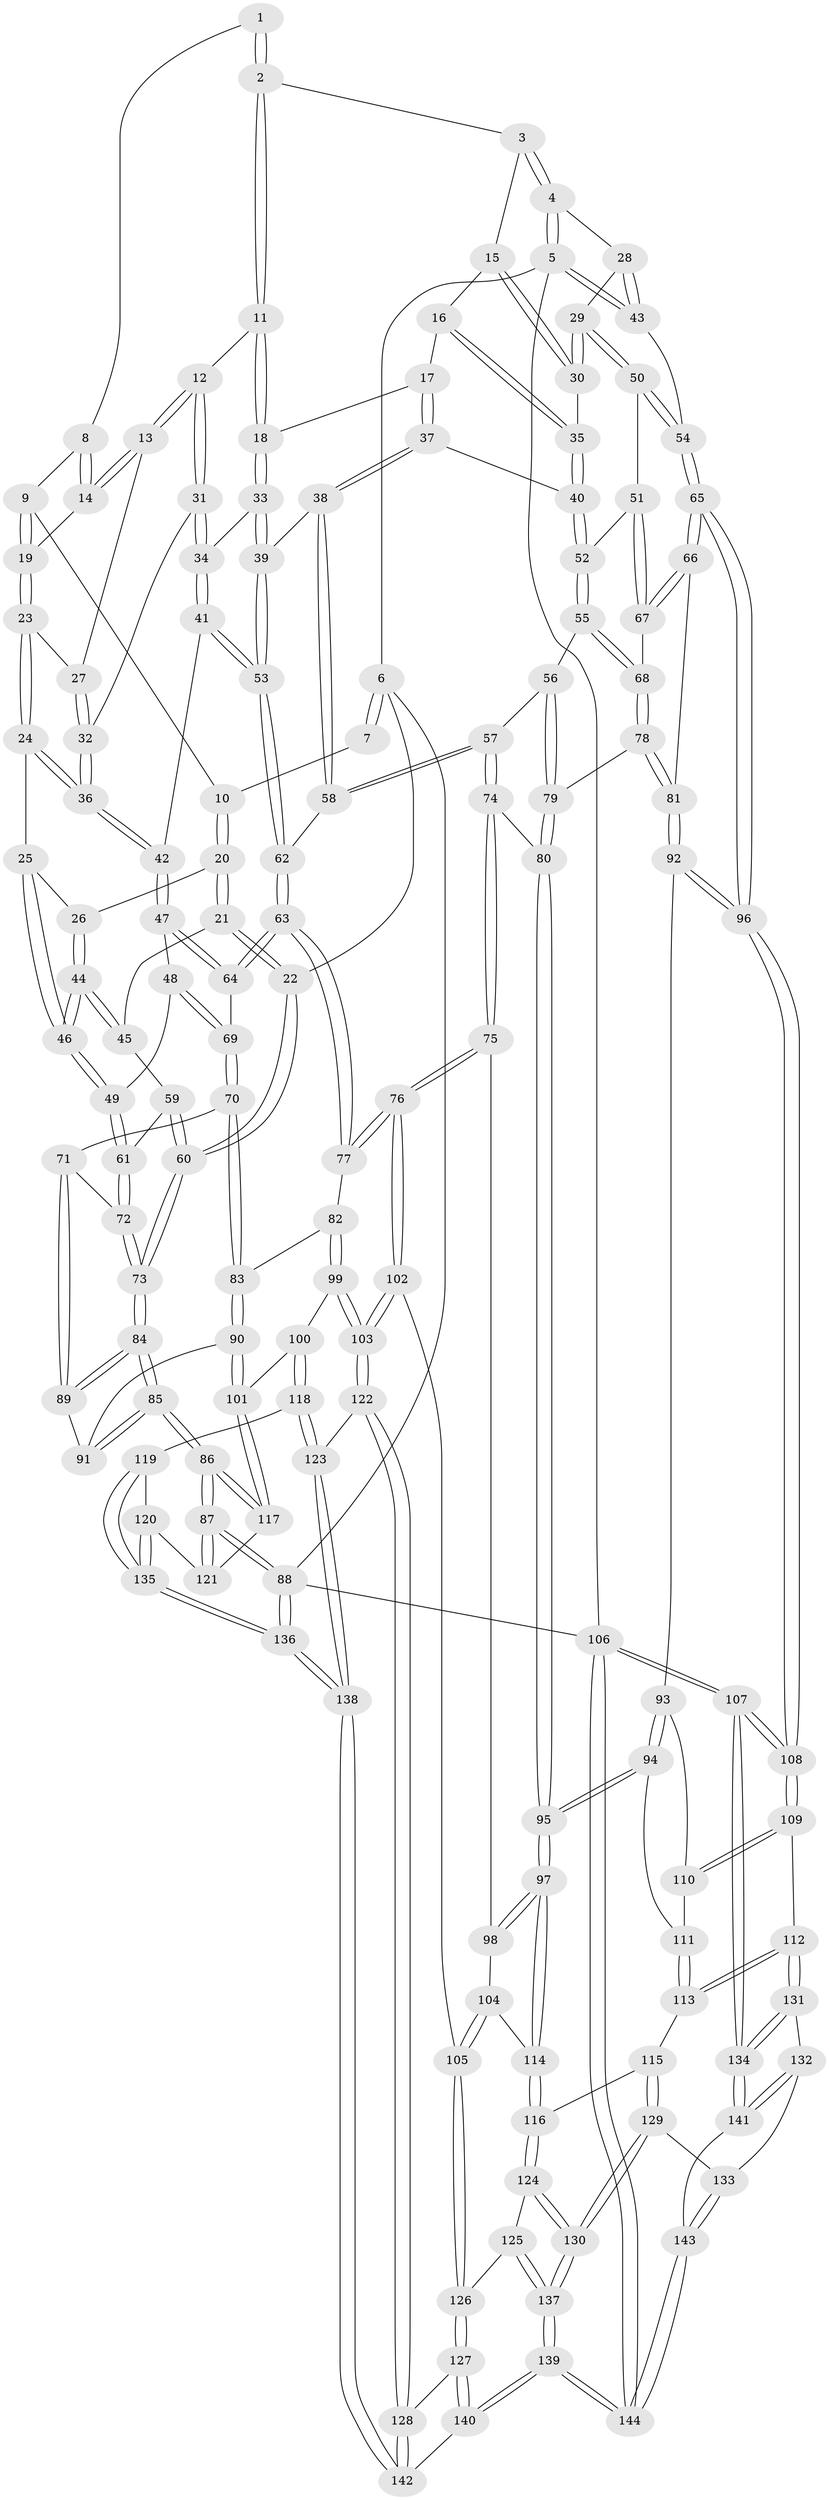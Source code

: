 // coarse degree distribution, {3: 0.12359550561797752, 5: 0.3707865168539326, 4: 0.42696629213483145, 6: 0.06741573033707865, 2: 0.011235955056179775}
// Generated by graph-tools (version 1.1) at 2025/42/03/06/25 10:42:29]
// undirected, 144 vertices, 357 edges
graph export_dot {
graph [start="1"]
  node [color=gray90,style=filled];
  1 [pos="+0.33206637841173103+0"];
  2 [pos="+0.4581660416197948+0"];
  3 [pos="+0.6726589267867696+0"];
  4 [pos="+1+0"];
  5 [pos="+1+0"];
  6 [pos="+0+0"];
  7 [pos="+0.10903977815345445+0"];
  8 [pos="+0.326300645020031+0"];
  9 [pos="+0.25962474867813984+0.06082280731867541"];
  10 [pos="+0.2165852141730141+0.06855326273070188"];
  11 [pos="+0.47778453106792873+0.04566147520879442"];
  12 [pos="+0.39469363305390165+0.09728313854542488"];
  13 [pos="+0.3627310355175308+0.08922449063071655"];
  14 [pos="+0.3458105482776475+0.07691688883816922"];
  15 [pos="+0.6701041382328655+0.0451006222177162"];
  16 [pos="+0.6471776078102558+0.07085175467788182"];
  17 [pos="+0.5700721908902879+0.11917910441241018"];
  18 [pos="+0.5334907845435503+0.11423096785731389"];
  19 [pos="+0.2929836878046334+0.09488546297237958"];
  20 [pos="+0.15892933881462457+0.13492625240339476"];
  21 [pos="+0.034277029876091186+0.11188263847361363"];
  22 [pos="+0+0"];
  23 [pos="+0.2733958830458702+0.14746346368664903"];
  24 [pos="+0.2595107556256006+0.1738629742886559"];
  25 [pos="+0.24499313767368058+0.173749107445172"];
  26 [pos="+0.17743757002828484+0.14903707070310945"];
  27 [pos="+0.3459246149463132+0.13051049195256323"];
  28 [pos="+0.8891948355455925+0.09257660499692306"];
  29 [pos="+0.8431622179901527+0.14875540997672326"];
  30 [pos="+0.8223234139986482+0.14238769976033"];
  31 [pos="+0.4017146349990561+0.13318841875712115"];
  32 [pos="+0.34379752571499467+0.17727842051279002"];
  33 [pos="+0.46866005535057853+0.19624856175909633"];
  34 [pos="+0.446672646172224+0.20045517725658218"];
  35 [pos="+0.6855831113925891+0.18597862915962107"];
  36 [pos="+0.32159080094948816+0.22190912243681984"];
  37 [pos="+0.6117791766183892+0.2246093265232847"];
  38 [pos="+0.550946776384634+0.2821678505650413"];
  39 [pos="+0.5256009742731657+0.2614271882446212"];
  40 [pos="+0.6542826697310719+0.23253780415254988"];
  41 [pos="+0.37833753258786007+0.2595102417993291"];
  42 [pos="+0.3413983047401028+0.2554303983183857"];
  43 [pos="+1+0.3803117137908526"];
  44 [pos="+0.16926747824190203+0.29821962771758004"];
  45 [pos="+0.0811893277887979+0.23875672349423888"];
  46 [pos="+0.19130374813229764+0.3291920510928828"];
  47 [pos="+0.31600367483949354+0.2845899500159154"];
  48 [pos="+0.21016107059157516+0.3387200461664508"];
  49 [pos="+0.19150119270072719+0.32972053499683357"];
  50 [pos="+0.8474923987814676+0.21166060940357082"];
  51 [pos="+0.8012141595304496+0.2823950782969454"];
  52 [pos="+0.7249697579774615+0.30943087487199533"];
  53 [pos="+0.4078107344695493+0.2993849078255474"];
  54 [pos="+1+0.4005804525961173"];
  55 [pos="+0.6874407363900535+0.3722754115596806"];
  56 [pos="+0.6359039864221808+0.405880897776141"];
  57 [pos="+0.6045711596014385+0.41290146766237534"];
  58 [pos="+0.5462786103768185+0.3686511072475703"];
  59 [pos="+0.05552522758915078+0.3027817888932843"];
  60 [pos="+0+0.3592132934415163"];
  61 [pos="+0.10089407976649932+0.3788525337709331"];
  62 [pos="+0.4519080685926359+0.38078106363247044"];
  63 [pos="+0.3685949377509134+0.4787945694781134"];
  64 [pos="+0.36029549932492977+0.4726037088842349"];
  65 [pos="+1+0.41825561649348203"];
  66 [pos="+1+0.43605051926867966"];
  67 [pos="+0.88035727898144+0.43055184294041016"];
  68 [pos="+0.823797666582855+0.47341253619664836"];
  69 [pos="+0.2462728903229698+0.42436531017527024"];
  70 [pos="+0.14100199014614845+0.5229772229518468"];
  71 [pos="+0.11992958429016154+0.5235892600527214"];
  72 [pos="+0.06514138202966695+0.4328596672352623"];
  73 [pos="+0+0.3884325345658036"];
  74 [pos="+0.5651331530597147+0.5687466691052472"];
  75 [pos="+0.5629305479395013+0.5711090196519025"];
  76 [pos="+0.5117258958066147+0.5892250974543494"];
  77 [pos="+0.3693109811229485+0.48295906269893035"];
  78 [pos="+0.7883476860113963+0.5492144958125658"];
  79 [pos="+0.7664754735047241+0.5583199729522365"];
  80 [pos="+0.754976325563062+0.5695257217149668"];
  81 [pos="+0.8615540348555762+0.5991451692444877"];
  82 [pos="+0.28896954783994666+0.5979133867776933"];
  83 [pos="+0.22440194175638115+0.5782677879123727"];
  84 [pos="+0+0.6011975982764132"];
  85 [pos="+0+0.8112060888509561"];
  86 [pos="+0+1"];
  87 [pos="+0+1"];
  88 [pos="+0+1"];
  89 [pos="+0.06541012430740158+0.6022951556617371"];
  90 [pos="+0.1217095520794029+0.7197564724408173"];
  91 [pos="+0.11392794901642192+0.7129282726988362"];
  92 [pos="+0.8916380053543945+0.6422480896539599"];
  93 [pos="+0.8916094001753158+0.6456418523327226"];
  94 [pos="+0.7479027105843027+0.7150842005027478"];
  95 [pos="+0.7294035283265317+0.7222337401010975"];
  96 [pos="+1+0.48363053291771296"];
  97 [pos="+0.7209991413490496+0.7377736930144978"];
  98 [pos="+0.6093570601415745+0.6376820780736444"];
  99 [pos="+0.30007191404547734+0.6578951514336853"];
  100 [pos="+0.17601120811406798+0.7553875140236883"];
  101 [pos="+0.13856624163411255+0.7414858047987619"];
  102 [pos="+0.44571341272657883+0.739527354752903"];
  103 [pos="+0.42740496865220645+0.7453046467616593"];
  104 [pos="+0.582040587922929+0.7405401890199862"];
  105 [pos="+0.48717679171452927+0.7636300181843741"];
  106 [pos="+1+1"];
  107 [pos="+1+0.9390841008578615"];
  108 [pos="+1+0.7618678125393256"];
  109 [pos="+0.9867286867340597+0.7557528952323294"];
  110 [pos="+0.8943119481575033+0.6528421446490567"];
  111 [pos="+0.8655354482374925+0.7092957424484291"];
  112 [pos="+0.8828644658799454+0.8196140045119854"];
  113 [pos="+0.8436687256332427+0.8109099082465029"];
  114 [pos="+0.7199736576370807+0.7528308949081873"];
  115 [pos="+0.8195566877896613+0.8121555485436852"];
  116 [pos="+0.7271490385468334+0.7792118705656991"];
  117 [pos="+0.08219025373742174+0.8097228413652766"];
  118 [pos="+0.23067036761831605+0.8482700818406863"];
  119 [pos="+0.21859942528170698+0.8617440931128801"];
  120 [pos="+0.1205790802951164+0.898396895176328"];
  121 [pos="+0.10196867044916344+0.8921669194398063"];
  122 [pos="+0.34976077075348044+0.8645106099457959"];
  123 [pos="+0.2970690248037126+0.8656442698594085"];
  124 [pos="+0.6931295085064662+0.8310805801321961"];
  125 [pos="+0.587652880831868+0.8668498020707637"];
  126 [pos="+0.5636019408701721+0.8665983183736037"];
  127 [pos="+0.5520367785574594+0.8863367235942482"];
  128 [pos="+0.4005390385368274+0.9588457236599652"];
  129 [pos="+0.8081961424888596+0.931636355252687"];
  130 [pos="+0.7318688149041614+0.9987641199739421"];
  131 [pos="+0.9016670252399622+0.867223905271219"];
  132 [pos="+0.8969258306416693+0.9180913744498971"];
  133 [pos="+0.8879414429807038+0.9432198855787856"];
  134 [pos="+1+0.9275999912385264"];
  135 [pos="+0.14123849757761944+1"];
  136 [pos="+0.10750206454038412+1"];
  137 [pos="+0.7074329108860286+1"];
  138 [pos="+0.14728399024435224+1"];
  139 [pos="+0.6971631268651428+1"];
  140 [pos="+0.561077483387183+1"];
  141 [pos="+1+0.9382863892367126"];
  142 [pos="+0.4243415121957411+1"];
  143 [pos="+0.8993453332548067+0.9816717124987024"];
  144 [pos="+0.8430627628641267+1"];
  1 -- 2;
  1 -- 2;
  1 -- 8;
  2 -- 3;
  2 -- 11;
  2 -- 11;
  3 -- 4;
  3 -- 4;
  3 -- 15;
  4 -- 5;
  4 -- 5;
  4 -- 28;
  5 -- 6;
  5 -- 43;
  5 -- 43;
  5 -- 106;
  6 -- 7;
  6 -- 7;
  6 -- 22;
  6 -- 88;
  7 -- 10;
  8 -- 9;
  8 -- 14;
  8 -- 14;
  9 -- 10;
  9 -- 19;
  9 -- 19;
  10 -- 20;
  10 -- 20;
  11 -- 12;
  11 -- 18;
  11 -- 18;
  12 -- 13;
  12 -- 13;
  12 -- 31;
  12 -- 31;
  13 -- 14;
  13 -- 14;
  13 -- 27;
  14 -- 19;
  15 -- 16;
  15 -- 30;
  15 -- 30;
  16 -- 17;
  16 -- 35;
  16 -- 35;
  17 -- 18;
  17 -- 37;
  17 -- 37;
  18 -- 33;
  18 -- 33;
  19 -- 23;
  19 -- 23;
  20 -- 21;
  20 -- 21;
  20 -- 26;
  21 -- 22;
  21 -- 22;
  21 -- 45;
  22 -- 60;
  22 -- 60;
  23 -- 24;
  23 -- 24;
  23 -- 27;
  24 -- 25;
  24 -- 36;
  24 -- 36;
  25 -- 26;
  25 -- 46;
  25 -- 46;
  26 -- 44;
  26 -- 44;
  27 -- 32;
  27 -- 32;
  28 -- 29;
  28 -- 43;
  28 -- 43;
  29 -- 30;
  29 -- 30;
  29 -- 50;
  29 -- 50;
  30 -- 35;
  31 -- 32;
  31 -- 34;
  31 -- 34;
  32 -- 36;
  32 -- 36;
  33 -- 34;
  33 -- 39;
  33 -- 39;
  34 -- 41;
  34 -- 41;
  35 -- 40;
  35 -- 40;
  36 -- 42;
  36 -- 42;
  37 -- 38;
  37 -- 38;
  37 -- 40;
  38 -- 39;
  38 -- 58;
  38 -- 58;
  39 -- 53;
  39 -- 53;
  40 -- 52;
  40 -- 52;
  41 -- 42;
  41 -- 53;
  41 -- 53;
  42 -- 47;
  42 -- 47;
  43 -- 54;
  44 -- 45;
  44 -- 45;
  44 -- 46;
  44 -- 46;
  45 -- 59;
  46 -- 49;
  46 -- 49;
  47 -- 48;
  47 -- 64;
  47 -- 64;
  48 -- 49;
  48 -- 69;
  48 -- 69;
  49 -- 61;
  49 -- 61;
  50 -- 51;
  50 -- 54;
  50 -- 54;
  51 -- 52;
  51 -- 67;
  51 -- 67;
  52 -- 55;
  52 -- 55;
  53 -- 62;
  53 -- 62;
  54 -- 65;
  54 -- 65;
  55 -- 56;
  55 -- 68;
  55 -- 68;
  56 -- 57;
  56 -- 79;
  56 -- 79;
  57 -- 58;
  57 -- 58;
  57 -- 74;
  57 -- 74;
  58 -- 62;
  59 -- 60;
  59 -- 60;
  59 -- 61;
  60 -- 73;
  60 -- 73;
  61 -- 72;
  61 -- 72;
  62 -- 63;
  62 -- 63;
  63 -- 64;
  63 -- 64;
  63 -- 77;
  63 -- 77;
  64 -- 69;
  65 -- 66;
  65 -- 66;
  65 -- 96;
  65 -- 96;
  66 -- 67;
  66 -- 67;
  66 -- 81;
  67 -- 68;
  68 -- 78;
  68 -- 78;
  69 -- 70;
  69 -- 70;
  70 -- 71;
  70 -- 83;
  70 -- 83;
  71 -- 72;
  71 -- 89;
  71 -- 89;
  72 -- 73;
  72 -- 73;
  73 -- 84;
  73 -- 84;
  74 -- 75;
  74 -- 75;
  74 -- 80;
  75 -- 76;
  75 -- 76;
  75 -- 98;
  76 -- 77;
  76 -- 77;
  76 -- 102;
  76 -- 102;
  77 -- 82;
  78 -- 79;
  78 -- 81;
  78 -- 81;
  79 -- 80;
  79 -- 80;
  80 -- 95;
  80 -- 95;
  81 -- 92;
  81 -- 92;
  82 -- 83;
  82 -- 99;
  82 -- 99;
  83 -- 90;
  83 -- 90;
  84 -- 85;
  84 -- 85;
  84 -- 89;
  84 -- 89;
  85 -- 86;
  85 -- 86;
  85 -- 91;
  85 -- 91;
  86 -- 87;
  86 -- 87;
  86 -- 117;
  86 -- 117;
  87 -- 88;
  87 -- 88;
  87 -- 121;
  87 -- 121;
  88 -- 136;
  88 -- 136;
  88 -- 106;
  89 -- 91;
  90 -- 91;
  90 -- 101;
  90 -- 101;
  92 -- 93;
  92 -- 96;
  92 -- 96;
  93 -- 94;
  93 -- 94;
  93 -- 110;
  94 -- 95;
  94 -- 95;
  94 -- 111;
  95 -- 97;
  95 -- 97;
  96 -- 108;
  96 -- 108;
  97 -- 98;
  97 -- 98;
  97 -- 114;
  97 -- 114;
  98 -- 104;
  99 -- 100;
  99 -- 103;
  99 -- 103;
  100 -- 101;
  100 -- 118;
  100 -- 118;
  101 -- 117;
  101 -- 117;
  102 -- 103;
  102 -- 103;
  102 -- 105;
  103 -- 122;
  103 -- 122;
  104 -- 105;
  104 -- 105;
  104 -- 114;
  105 -- 126;
  105 -- 126;
  106 -- 107;
  106 -- 107;
  106 -- 144;
  106 -- 144;
  107 -- 108;
  107 -- 108;
  107 -- 134;
  107 -- 134;
  108 -- 109;
  108 -- 109;
  109 -- 110;
  109 -- 110;
  109 -- 112;
  110 -- 111;
  111 -- 113;
  111 -- 113;
  112 -- 113;
  112 -- 113;
  112 -- 131;
  112 -- 131;
  113 -- 115;
  114 -- 116;
  114 -- 116;
  115 -- 116;
  115 -- 129;
  115 -- 129;
  116 -- 124;
  116 -- 124;
  117 -- 121;
  118 -- 119;
  118 -- 123;
  118 -- 123;
  119 -- 120;
  119 -- 135;
  119 -- 135;
  120 -- 121;
  120 -- 135;
  120 -- 135;
  122 -- 123;
  122 -- 128;
  122 -- 128;
  123 -- 138;
  123 -- 138;
  124 -- 125;
  124 -- 130;
  124 -- 130;
  125 -- 126;
  125 -- 137;
  125 -- 137;
  126 -- 127;
  126 -- 127;
  127 -- 128;
  127 -- 140;
  127 -- 140;
  128 -- 142;
  128 -- 142;
  129 -- 130;
  129 -- 130;
  129 -- 133;
  130 -- 137;
  130 -- 137;
  131 -- 132;
  131 -- 134;
  131 -- 134;
  132 -- 133;
  132 -- 141;
  132 -- 141;
  133 -- 143;
  133 -- 143;
  134 -- 141;
  134 -- 141;
  135 -- 136;
  135 -- 136;
  136 -- 138;
  136 -- 138;
  137 -- 139;
  137 -- 139;
  138 -- 142;
  138 -- 142;
  139 -- 140;
  139 -- 140;
  139 -- 144;
  139 -- 144;
  140 -- 142;
  141 -- 143;
  143 -- 144;
  143 -- 144;
}
